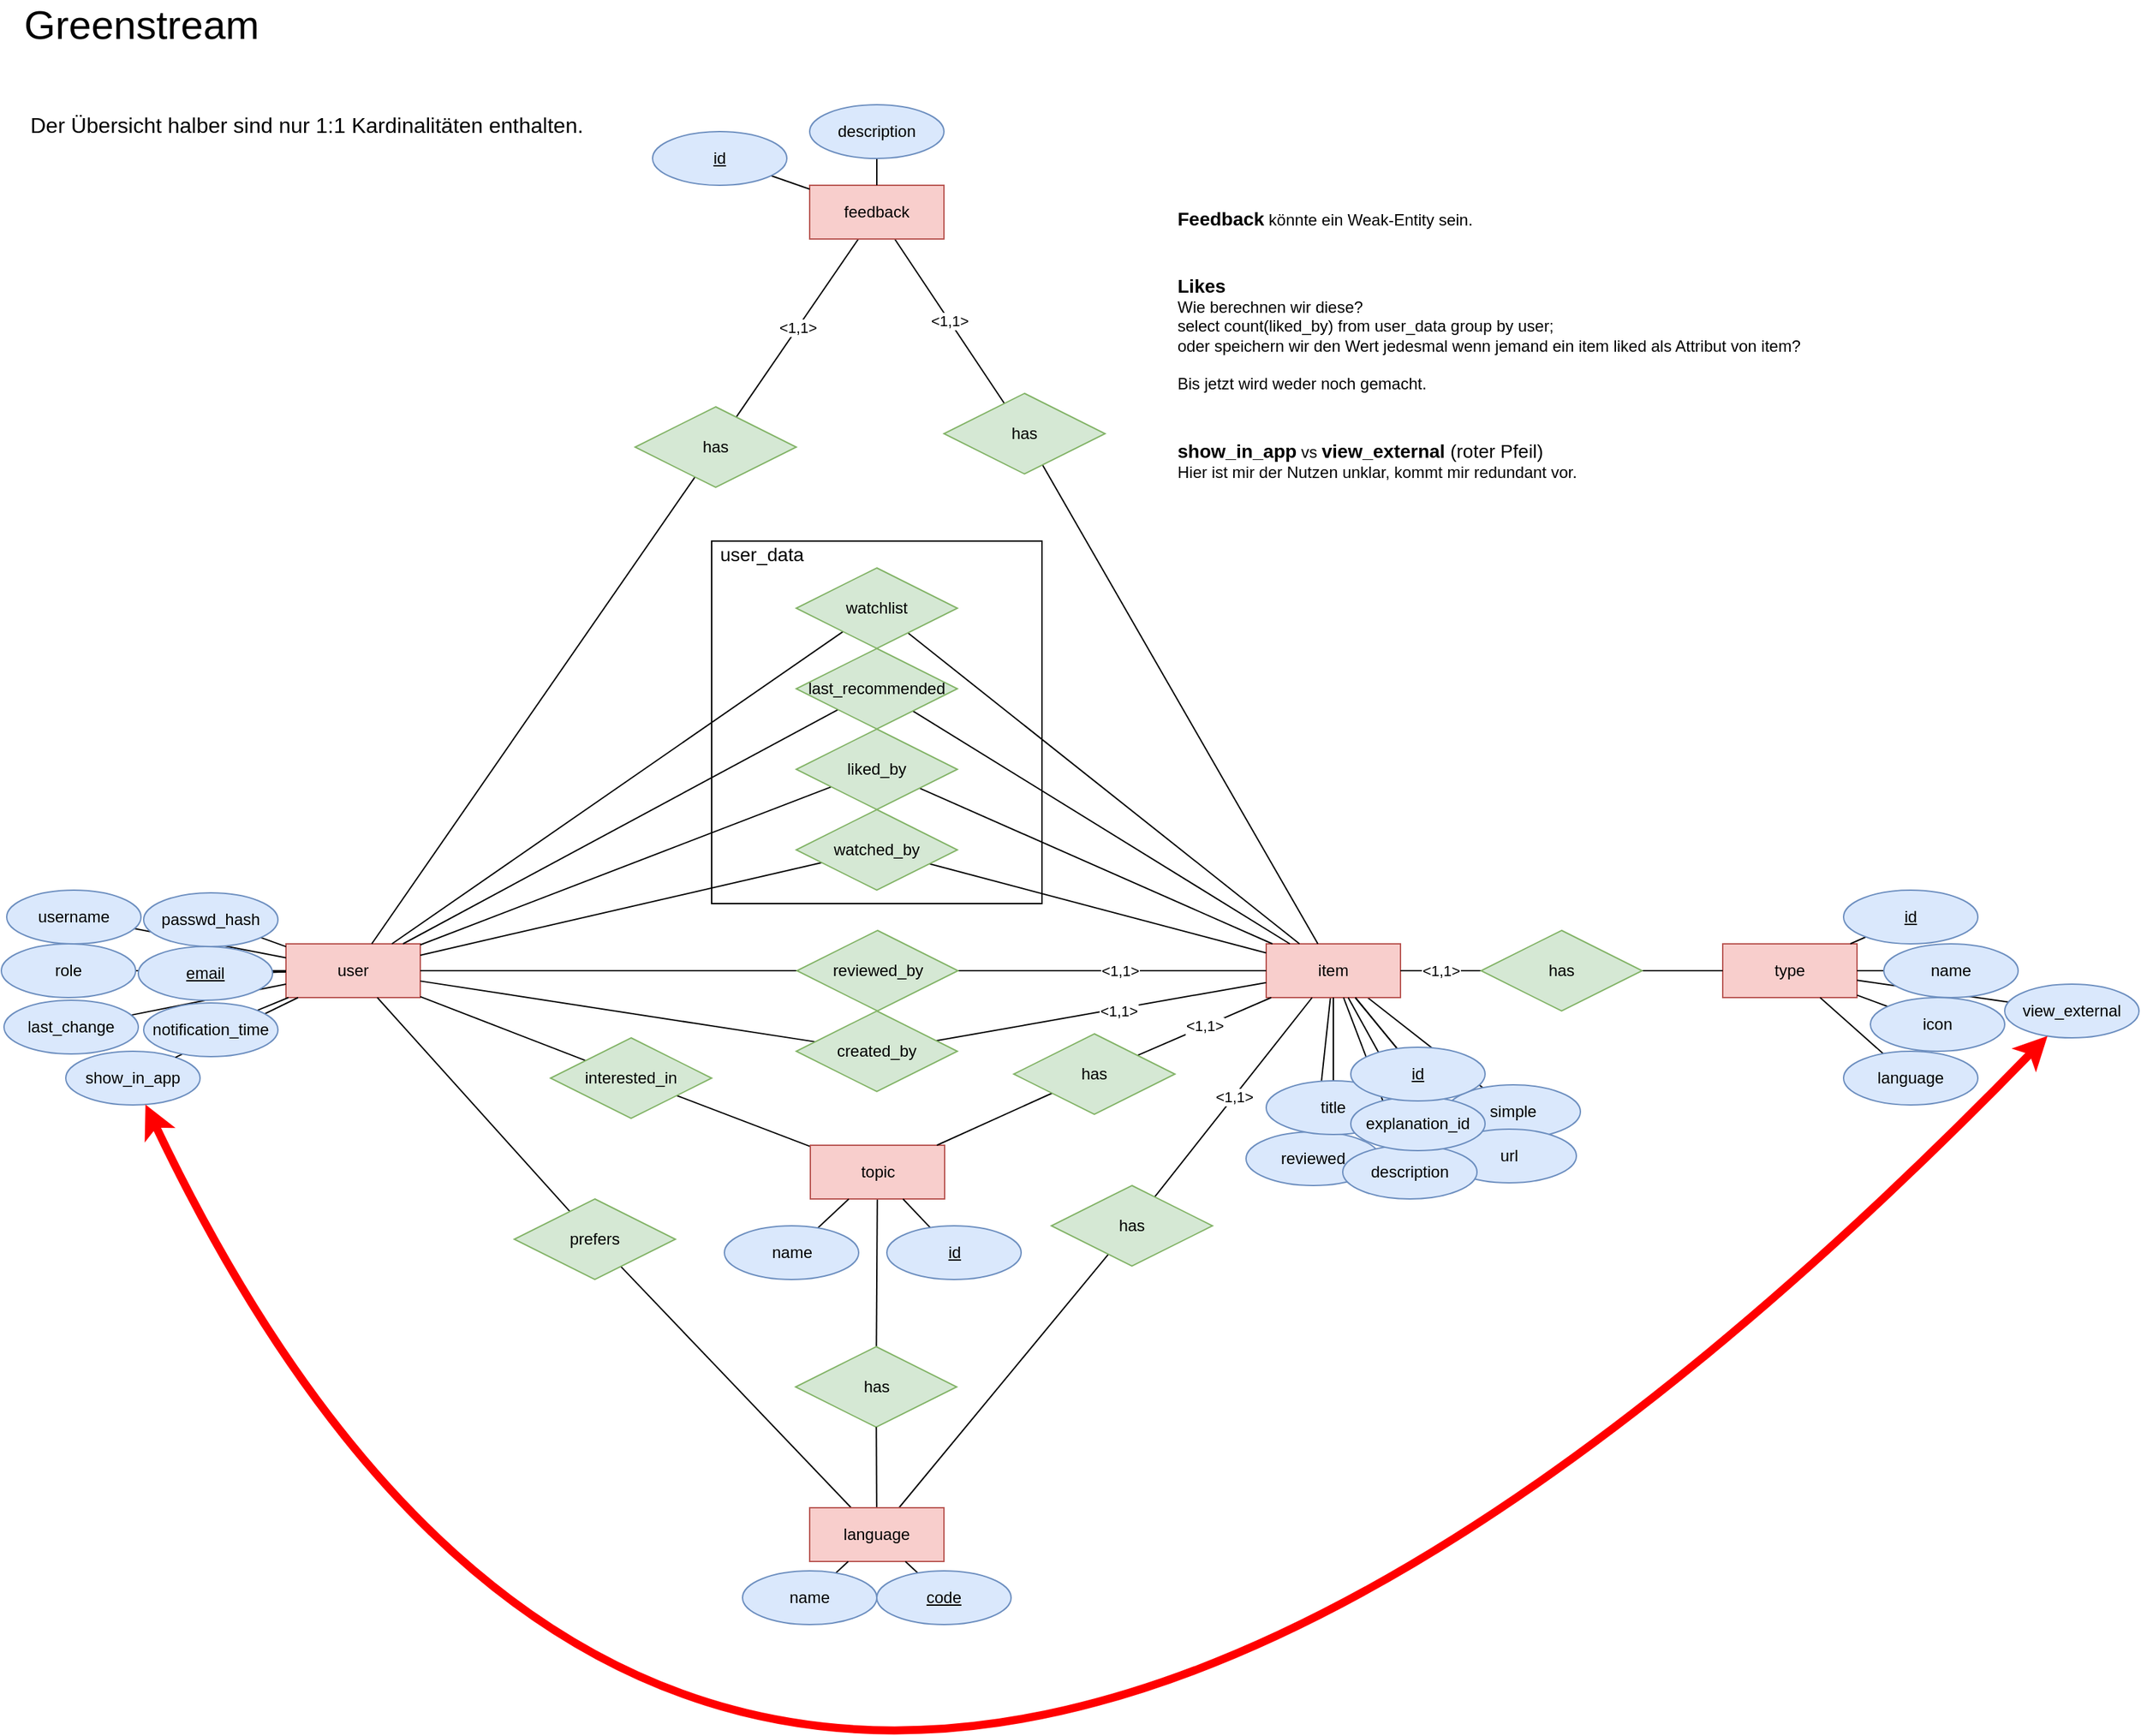 <mxfile version="14.4.8" type="github" pages="2"><diagram id="yYash_9FX-N8x_OdWU7n" name="Page-1"><mxGraphModel dx="1673" dy="2078" grid="0" gridSize="10" guides="1" tooltips="1" connect="1" arrows="1" fold="1" page="1" pageScale="1" pageWidth="827" pageHeight="1169" math="0" shadow="0"><root><mxCell id="0"/><mxCell id="1" parent="0"/><mxCell id="AYxX15isop8XZw2IDsf4-109" value="show_in_app" style="ellipse;whiteSpace=wrap;html=1;align=center;strokeColor=#6c8ebf;fillColor=#dae8fc;" vertex="1" parent="1"><mxGeometry x="223" y="192" width="100" height="40" as="geometry"/></mxCell><mxCell id="AYxX15isop8XZw2IDsf4-127" style="edgeStyle=none;rounded=0;orthogonalLoop=1;jettySize=auto;html=1;startArrow=none;startFill=0;startSize=6;endArrow=none;endFill=0;strokeColor=#000000;strokeWidth=1;" edge="1" parent="1" source="AYxX15isop8XZw2IDsf4-126" target="vbSCoahMgH9bi58tosfz-2"><mxGeometry relative="1" as="geometry"/></mxCell><mxCell id="AYxX15isop8XZw2IDsf4-126" value="reviewed" style="ellipse;whiteSpace=wrap;html=1;align=center;strokeColor=#6c8ebf;fillColor=#dae8fc;" vertex="1" parent="1"><mxGeometry x="1102" y="252" width="100" height="40" as="geometry"/></mxCell><mxCell id="AYxX15isop8XZw2IDsf4-125" style="edgeStyle=none;rounded=0;orthogonalLoop=1;jettySize=auto;html=1;startArrow=none;startFill=0;startSize=6;endArrow=none;endFill=0;strokeColor=#000000;strokeWidth=1;" edge="1" parent="1" source="AYxX15isop8XZw2IDsf4-124" target="vbSCoahMgH9bi58tosfz-2"><mxGeometry relative="1" as="geometry"/></mxCell><mxCell id="AYxX15isop8XZw2IDsf4-124" value="simple" style="ellipse;whiteSpace=wrap;html=1;align=center;strokeColor=#6c8ebf;fillColor=#dae8fc;" vertex="1" parent="1"><mxGeometry x="1251" y="217" width="100" height="40" as="geometry"/></mxCell><mxCell id="AYxX15isop8XZw2IDsf4-122" value="url" style="ellipse;whiteSpace=wrap;html=1;align=center;strokeColor=#6c8ebf;fillColor=#dae8fc;" vertex="1" parent="1"><mxGeometry x="1248" y="250" width="100" height="40" as="geometry"/></mxCell><mxCell id="AYxX15isop8XZw2IDsf4-24" value="" style="rounded=0;whiteSpace=wrap;html=1;" vertex="1" parent="1"><mxGeometry x="704" y="-188" width="246" height="270" as="geometry"/></mxCell><mxCell id="vbSCoahMgH9bi58tosfz-1" value="user" style="whiteSpace=wrap;html=1;align=center;rounded=0;strokeColor=#b85450;fillColor=#f8cecc;" parent="1" vertex="1"><mxGeometry x="387" y="112" width="100" height="40" as="geometry"/></mxCell><mxCell id="vbSCoahMgH9bi58tosfz-2" value="&lt;div&gt;item&lt;/div&gt;" style="whiteSpace=wrap;html=1;align=center;rounded=0;strokeColor=#b85450;fillColor=#f8cecc;" parent="1" vertex="1"><mxGeometry x="1117" y="112" width="100" height="40" as="geometry"/></mxCell><mxCell id="AYxX15isop8XZw2IDsf4-2" style="rounded=0;orthogonalLoop=1;jettySize=auto;html=1;endArrow=none;endFill=0;" edge="1" parent="1" source="AYxX15isop8XZw2IDsf4-1" target="vbSCoahMgH9bi58tosfz-1"><mxGeometry relative="1" as="geometry"/></mxCell><mxCell id="AYxX15isop8XZw2IDsf4-4" style="edgeStyle=none;rounded=0;orthogonalLoop=1;jettySize=auto;html=1;endArrow=none;endFill=0;" edge="1" parent="1" source="AYxX15isop8XZw2IDsf4-3" target="vbSCoahMgH9bi58tosfz-2"><mxGeometry relative="1" as="geometry"/></mxCell><mxCell id="AYxX15isop8XZw2IDsf4-16" value="&amp;lt;1,1&amp;gt;" style="edgeStyle=none;rounded=0;orthogonalLoop=1;jettySize=auto;html=1;endArrow=none;endFill=0;" edge="1" parent="1" source="AYxX15isop8XZw2IDsf4-12" target="vbSCoahMgH9bi58tosfz-2"><mxGeometry x="0.102" y="-2" relative="1" as="geometry"><mxPoint as="offset"/></mxGeometry></mxCell><mxCell id="AYxX15isop8XZw2IDsf4-23" style="edgeStyle=none;rounded=0;orthogonalLoop=1;jettySize=auto;html=1;endArrow=none;endFill=0;" edge="1" parent="1" source="AYxX15isop8XZw2IDsf4-12" target="vbSCoahMgH9bi58tosfz-1"><mxGeometry relative="1" as="geometry"/></mxCell><mxCell id="AYxX15isop8XZw2IDsf4-12" value="created_by" style="shape=rhombus;perimeter=rhombusPerimeter;whiteSpace=wrap;html=1;align=center;rounded=0;strokeColor=#82b366;fillColor=#d5e8d4;" vertex="1" parent="1"><mxGeometry x="767" y="162" width="120" height="60" as="geometry"/></mxCell><mxCell id="AYxX15isop8XZw2IDsf4-17" style="edgeStyle=none;rounded=0;orthogonalLoop=1;jettySize=auto;html=1;endArrow=none;endFill=0;" edge="1" parent="1" source="AYxX15isop8XZw2IDsf4-13" target="vbSCoahMgH9bi58tosfz-2"><mxGeometry relative="1" as="geometry"/></mxCell><mxCell id="AYxX15isop8XZw2IDsf4-22" style="edgeStyle=none;rounded=0;orthogonalLoop=1;jettySize=auto;html=1;endArrow=none;endFill=0;" edge="1" parent="1" source="AYxX15isop8XZw2IDsf4-13" target="vbSCoahMgH9bi58tosfz-1"><mxGeometry relative="1" as="geometry"/></mxCell><mxCell id="AYxX15isop8XZw2IDsf4-13" value="liked_by" style="shape=rhombus;perimeter=rhombusPerimeter;whiteSpace=wrap;html=1;align=center;rounded=0;strokeColor=#82b366;fillColor=#d5e8d4;" vertex="1" parent="1"><mxGeometry x="767" y="-48" width="120" height="60" as="geometry"/></mxCell><mxCell id="AYxX15isop8XZw2IDsf4-18" style="edgeStyle=none;rounded=0;orthogonalLoop=1;jettySize=auto;html=1;endArrow=none;endFill=0;" edge="1" parent="1" source="AYxX15isop8XZw2IDsf4-14" target="vbSCoahMgH9bi58tosfz-2"><mxGeometry relative="1" as="geometry"/></mxCell><mxCell id="AYxX15isop8XZw2IDsf4-21" style="edgeStyle=none;rounded=0;orthogonalLoop=1;jettySize=auto;html=1;endArrow=none;endFill=0;" edge="1" parent="1" source="AYxX15isop8XZw2IDsf4-14" target="vbSCoahMgH9bi58tosfz-1"><mxGeometry relative="1" as="geometry"/></mxCell><mxCell id="AYxX15isop8XZw2IDsf4-14" value="watched_by" style="shape=rhombus;perimeter=rhombusPerimeter;whiteSpace=wrap;html=1;align=center;rounded=0;strokeColor=#82b366;fillColor=#d5e8d4;" vertex="1" parent="1"><mxGeometry x="767" y="12" width="120" height="60" as="geometry"/></mxCell><mxCell id="AYxX15isop8XZw2IDsf4-19" value="&amp;lt;1,1&amp;gt;" style="edgeStyle=none;rounded=0;orthogonalLoop=1;jettySize=auto;html=1;endArrow=none;endFill=0;" edge="1" parent="1" source="AYxX15isop8XZw2IDsf4-15" target="vbSCoahMgH9bi58tosfz-2"><mxGeometry x="0.05" relative="1" as="geometry"><mxPoint as="offset"/></mxGeometry></mxCell><mxCell id="AYxX15isop8XZw2IDsf4-20" style="edgeStyle=none;rounded=0;orthogonalLoop=1;jettySize=auto;html=1;endArrow=none;endFill=0;" edge="1" parent="1" source="AYxX15isop8XZw2IDsf4-15" target="vbSCoahMgH9bi58tosfz-1"><mxGeometry relative="1" as="geometry"/></mxCell><mxCell id="AYxX15isop8XZw2IDsf4-15" value="reviewed_by" style="shape=rhombus;perimeter=rhombusPerimeter;whiteSpace=wrap;html=1;align=center;rounded=0;strokeColor=#82b366;fillColor=#d5e8d4;" vertex="1" parent="1"><mxGeometry x="767.5" y="102" width="120" height="60" as="geometry"/></mxCell><mxCell id="AYxX15isop8XZw2IDsf4-25" value="&lt;font style=&quot;font-size: 14px&quot;&gt;user_data&lt;/font&gt;" style="text;html=1;align=center;verticalAlign=middle;resizable=0;points=[];autosize=1;" vertex="1" parent="1"><mxGeometry x="700.5" y="-188" width="80" height="20" as="geometry"/></mxCell><mxCell id="AYxX15isop8XZw2IDsf4-31" style="edgeStyle=none;rounded=0;orthogonalLoop=1;jettySize=auto;html=1;endArrow=none;endFill=0;" edge="1" parent="1" source="AYxX15isop8XZw2IDsf4-30" target="vbSCoahMgH9bi58tosfz-2"><mxGeometry relative="1" as="geometry"/></mxCell><mxCell id="AYxX15isop8XZw2IDsf4-32" style="edgeStyle=none;rounded=0;orthogonalLoop=1;jettySize=auto;html=1;endArrow=none;endFill=0;" edge="1" parent="1" source="AYxX15isop8XZw2IDsf4-30" target="vbSCoahMgH9bi58tosfz-1"><mxGeometry relative="1" as="geometry"/></mxCell><mxCell id="AYxX15isop8XZw2IDsf4-30" value="last_recommended" style="shape=rhombus;perimeter=rhombusPerimeter;whiteSpace=wrap;html=1;align=center;rounded=0;strokeColor=#82b366;fillColor=#d5e8d4;" vertex="1" parent="1"><mxGeometry x="767" y="-108" width="120" height="60" as="geometry"/></mxCell><mxCell id="AYxX15isop8XZw2IDsf4-35" style="edgeStyle=none;rounded=0;orthogonalLoop=1;jettySize=auto;html=1;endArrow=none;endFill=0;" edge="1" parent="1" source="AYxX15isop8XZw2IDsf4-34" target="vbSCoahMgH9bi58tosfz-1"><mxGeometry relative="1" as="geometry"/></mxCell><mxCell id="AYxX15isop8XZw2IDsf4-36" style="edgeStyle=none;rounded=0;orthogonalLoop=1;jettySize=auto;html=1;endArrow=none;endFill=0;" edge="1" parent="1" source="AYxX15isop8XZw2IDsf4-34" target="AYxX15isop8XZw2IDsf4-33"><mxGeometry relative="1" as="geometry"/></mxCell><mxCell id="AYxX15isop8XZw2IDsf4-34" value="interested_in" style="shape=rhombus;perimeter=rhombusPerimeter;whiteSpace=wrap;html=1;align=center;rounded=0;strokeColor=#82b366;fillColor=#d5e8d4;" vertex="1" parent="1"><mxGeometry x="584" y="182" width="120" height="60" as="geometry"/></mxCell><mxCell id="AYxX15isop8XZw2IDsf4-42" style="edgeStyle=none;rounded=0;orthogonalLoop=1;jettySize=auto;html=1;endArrow=none;endFill=0;" edge="1" parent="1" source="AYxX15isop8XZw2IDsf4-41" target="AYxX15isop8XZw2IDsf4-33"><mxGeometry relative="1" as="geometry"/></mxCell><mxCell id="AYxX15isop8XZw2IDsf4-41" value="has" style="shape=rhombus;perimeter=rhombusPerimeter;whiteSpace=wrap;html=1;align=center;rounded=0;strokeColor=#82b366;fillColor=#d5e8d4;" vertex="1" parent="1"><mxGeometry x="766.5" y="412" width="120" height="60" as="geometry"/></mxCell><mxCell id="AYxX15isop8XZw2IDsf4-44" style="edgeStyle=none;rounded=0;orthogonalLoop=1;jettySize=auto;html=1;endArrow=none;endFill=0;" edge="1" parent="1" source="AYxX15isop8XZw2IDsf4-43" target="AYxX15isop8XZw2IDsf4-41"><mxGeometry relative="1" as="geometry"/></mxCell><mxCell id="AYxX15isop8XZw2IDsf4-54" style="edgeStyle=none;rounded=0;orthogonalLoop=1;jettySize=auto;html=1;endArrow=none;endFill=0;" edge="1" parent="1" source="AYxX15isop8XZw2IDsf4-43" target="AYxX15isop8XZw2IDsf4-52"><mxGeometry relative="1" as="geometry"/></mxCell><mxCell id="AYxX15isop8XZw2IDsf4-53" value="&amp;lt;1,1&amp;gt;" style="edgeStyle=none;rounded=0;orthogonalLoop=1;jettySize=auto;html=1;endArrow=none;endFill=0;" edge="1" parent="1" source="AYxX15isop8XZw2IDsf4-52" target="vbSCoahMgH9bi58tosfz-2"><mxGeometry relative="1" as="geometry"/></mxCell><mxCell id="AYxX15isop8XZw2IDsf4-52" value="has" style="shape=rhombus;perimeter=rhombusPerimeter;whiteSpace=wrap;html=1;align=center;rounded=0;strokeColor=#82b366;fillColor=#d5e8d4;" vertex="1" parent="1"><mxGeometry x="957" y="292" width="120" height="60" as="geometry"/></mxCell><mxCell id="AYxX15isop8XZw2IDsf4-58" style="edgeStyle=none;rounded=0;orthogonalLoop=1;jettySize=auto;html=1;endArrow=none;endFill=0;" edge="1" parent="1" source="AYxX15isop8XZw2IDsf4-57" target="AYxX15isop8XZw2IDsf4-43"><mxGeometry relative="1" as="geometry"/></mxCell><mxCell id="AYxX15isop8XZw2IDsf4-59" style="edgeStyle=none;rounded=0;orthogonalLoop=1;jettySize=auto;html=1;endArrow=none;endFill=0;" edge="1" parent="1" source="AYxX15isop8XZw2IDsf4-57" target="vbSCoahMgH9bi58tosfz-1"><mxGeometry relative="1" as="geometry"/></mxCell><mxCell id="AYxX15isop8XZw2IDsf4-57" value="prefers" style="shape=rhombus;perimeter=rhombusPerimeter;whiteSpace=wrap;html=1;align=center;rounded=0;strokeColor=#82b366;fillColor=#d5e8d4;" vertex="1" parent="1"><mxGeometry x="557" y="302" width="120" height="60" as="geometry"/></mxCell><mxCell id="AYxX15isop8XZw2IDsf4-33" value="&lt;div&gt;topic&lt;/div&gt;" style="whiteSpace=wrap;html=1;align=center;rounded=0;strokeColor=#b85450;fillColor=#f8cecc;" vertex="1" parent="1"><mxGeometry x="777.5" y="262" width="100" height="40" as="geometry"/></mxCell><mxCell id="AYxX15isop8XZw2IDsf4-38" style="edgeStyle=none;rounded=0;orthogonalLoop=1;jettySize=auto;html=1;endArrow=none;endFill=0;" edge="1" parent="1" source="AYxX15isop8XZw2IDsf4-37" target="AYxX15isop8XZw2IDsf4-33"><mxGeometry relative="1" as="geometry"/></mxCell><mxCell id="AYxX15isop8XZw2IDsf4-37" value="name" style="ellipse;whiteSpace=wrap;html=1;align=center;strokeColor=#6c8ebf;fillColor=#dae8fc;" vertex="1" parent="1"><mxGeometry x="713.5" y="322" width="100" height="40" as="geometry"/></mxCell><mxCell id="AYxX15isop8XZw2IDsf4-40" style="edgeStyle=none;rounded=0;orthogonalLoop=1;jettySize=auto;html=1;endArrow=none;endFill=0;" edge="1" parent="1" source="AYxX15isop8XZw2IDsf4-39" target="AYxX15isop8XZw2IDsf4-33"><mxGeometry relative="1" as="geometry"/></mxCell><mxCell id="AYxX15isop8XZw2IDsf4-39" value="id" style="ellipse;whiteSpace=wrap;html=1;align=center;fontStyle=4;fillColor=#dae8fc;strokeColor=#6c8ebf;" vertex="1" parent="1"><mxGeometry x="834.5" y="322" width="100" height="40" as="geometry"/></mxCell><mxCell id="AYxX15isop8XZw2IDsf4-63" value="type" style="whiteSpace=wrap;html=1;align=center;rounded=0;strokeColor=#b85450;fillColor=#f8cecc;" vertex="1" parent="1"><mxGeometry x="1457" y="112" width="100" height="40" as="geometry"/></mxCell><mxCell id="AYxX15isop8XZw2IDsf4-65" style="edgeStyle=none;rounded=0;orthogonalLoop=1;jettySize=auto;html=1;endArrow=none;endFill=0;" edge="1" parent="1" source="AYxX15isop8XZw2IDsf4-64" target="AYxX15isop8XZw2IDsf4-63"><mxGeometry relative="1" as="geometry"/></mxCell><mxCell id="AYxX15isop8XZw2IDsf4-64" value="id" style="ellipse;whiteSpace=wrap;html=1;align=center;fontStyle=4;fillColor=#dae8fc;strokeColor=#6c8ebf;" vertex="1" parent="1"><mxGeometry x="1547" y="72" width="100" height="40" as="geometry"/></mxCell><mxCell id="AYxX15isop8XZw2IDsf4-68" style="edgeStyle=none;rounded=0;orthogonalLoop=1;jettySize=auto;html=1;endArrow=none;endFill=0;" edge="1" parent="1" source="AYxX15isop8XZw2IDsf4-66" target="AYxX15isop8XZw2IDsf4-63"><mxGeometry relative="1" as="geometry"/></mxCell><mxCell id="AYxX15isop8XZw2IDsf4-70" style="edgeStyle=none;rounded=0;orthogonalLoop=1;jettySize=auto;html=1;endArrow=none;endFill=0;" edge="1" parent="1" source="AYxX15isop8XZw2IDsf4-69" target="AYxX15isop8XZw2IDsf4-63"><mxGeometry relative="1" as="geometry"/></mxCell><mxCell id="AYxX15isop8XZw2IDsf4-69" value="icon" style="ellipse;whiteSpace=wrap;html=1;align=center;strokeColor=#6c8ebf;fillColor=#dae8fc;" vertex="1" parent="1"><mxGeometry x="1567" y="152" width="100" height="40" as="geometry"/></mxCell><mxCell id="AYxX15isop8XZw2IDsf4-73" style="edgeStyle=none;rounded=0;orthogonalLoop=1;jettySize=auto;html=1;endArrow=none;endFill=0;" edge="1" parent="1" source="AYxX15isop8XZw2IDsf4-71" target="AYxX15isop8XZw2IDsf4-63"><mxGeometry relative="1" as="geometry"/></mxCell><mxCell id="AYxX15isop8XZw2IDsf4-71" value="language" style="ellipse;whiteSpace=wrap;html=1;align=center;strokeColor=#6c8ebf;fillColor=#dae8fc;" vertex="1" parent="1"><mxGeometry x="1547" y="192" width="100" height="40" as="geometry"/></mxCell><mxCell id="AYxX15isop8XZw2IDsf4-76" style="edgeStyle=none;rounded=0;orthogonalLoop=1;jettySize=auto;html=1;endArrow=none;endFill=0;" edge="1" parent="1" source="AYxX15isop8XZw2IDsf4-74" target="AYxX15isop8XZw2IDsf4-63"><mxGeometry relative="1" as="geometry"/></mxCell><mxCell id="AYxX15isop8XZw2IDsf4-74" value="view_external" style="ellipse;whiteSpace=wrap;html=1;align=center;strokeColor=#6c8ebf;fillColor=#dae8fc;" vertex="1" parent="1"><mxGeometry x="1667" y="142" width="100" height="40" as="geometry"/></mxCell><mxCell id="AYxX15isop8XZw2IDsf4-78" value="" style="edgeStyle=none;rounded=0;orthogonalLoop=1;jettySize=auto;html=1;endArrow=none;endFill=0;" edge="1" parent="1" source="AYxX15isop8XZw2IDsf4-77" target="AYxX15isop8XZw2IDsf4-63"><mxGeometry relative="1" as="geometry"/></mxCell><mxCell id="AYxX15isop8XZw2IDsf4-79" value="&amp;lt;1,1&amp;gt;" style="edgeStyle=none;rounded=0;orthogonalLoop=1;jettySize=auto;html=1;endArrow=none;endFill=0;" edge="1" parent="1" source="AYxX15isop8XZw2IDsf4-77" target="vbSCoahMgH9bi58tosfz-2"><mxGeometry relative="1" as="geometry"/></mxCell><mxCell id="AYxX15isop8XZw2IDsf4-77" value="has" style="shape=rhombus;perimeter=rhombusPerimeter;whiteSpace=wrap;html=1;align=center;rounded=0;strokeColor=#82b366;fillColor=#d5e8d4;" vertex="1" parent="1"><mxGeometry x="1277" y="102" width="120" height="60" as="geometry"/></mxCell><mxCell id="AYxX15isop8XZw2IDsf4-89" value="&amp;lt;1,1&amp;gt;" style="edgeStyle=none;rounded=0;orthogonalLoop=1;jettySize=auto;html=1;endArrow=none;endFill=0;" edge="1" parent="1" source="AYxX15isop8XZw2IDsf4-88" target="AYxX15isop8XZw2IDsf4-80"><mxGeometry relative="1" as="geometry"/></mxCell><mxCell id="AYxX15isop8XZw2IDsf4-90" style="edgeStyle=none;rounded=0;orthogonalLoop=1;jettySize=auto;html=1;endArrow=none;endFill=0;" edge="1" parent="1" source="AYxX15isop8XZw2IDsf4-88" target="vbSCoahMgH9bi58tosfz-2"><mxGeometry relative="1" as="geometry"/></mxCell><mxCell id="AYxX15isop8XZw2IDsf4-88" value="has" style="shape=rhombus;perimeter=rhombusPerimeter;whiteSpace=wrap;html=1;align=center;rounded=0;strokeColor=#82b366;fillColor=#d5e8d4;" vertex="1" parent="1"><mxGeometry x="877" y="-298" width="120" height="60" as="geometry"/></mxCell><mxCell id="AYxX15isop8XZw2IDsf4-92" value="&amp;lt;1,1&amp;gt;" style="edgeStyle=none;rounded=0;orthogonalLoop=1;jettySize=auto;html=1;endArrow=none;endFill=0;" edge="1" parent="1" source="AYxX15isop8XZw2IDsf4-91" target="AYxX15isop8XZw2IDsf4-80"><mxGeometry relative="1" as="geometry"/></mxCell><mxCell id="AYxX15isop8XZw2IDsf4-93" style="edgeStyle=none;rounded=0;orthogonalLoop=1;jettySize=auto;html=1;endArrow=none;endFill=0;" edge="1" parent="1" source="AYxX15isop8XZw2IDsf4-91" target="vbSCoahMgH9bi58tosfz-1"><mxGeometry relative="1" as="geometry"/></mxCell><mxCell id="AYxX15isop8XZw2IDsf4-91" value="has" style="shape=rhombus;perimeter=rhombusPerimeter;whiteSpace=wrap;html=1;align=center;rounded=0;strokeColor=#82b366;fillColor=#d5e8d4;" vertex="1" parent="1"><mxGeometry x="647" y="-288" width="120" height="60" as="geometry"/></mxCell><mxCell id="AYxX15isop8XZw2IDsf4-94" value="" style="group" vertex="1" connectable="0" parent="1"><mxGeometry x="660" y="-513" width="217" height="100" as="geometry"/></mxCell><mxCell id="AYxX15isop8XZw2IDsf4-80" value="feedback" style="whiteSpace=wrap;html=1;align=center;rounded=0;strokeColor=#b85450;fillColor=#f8cecc;" vertex="1" parent="AYxX15isop8XZw2IDsf4-94"><mxGeometry x="117" y="60" width="100" height="40" as="geometry"/></mxCell><mxCell id="AYxX15isop8XZw2IDsf4-87" style="edgeStyle=none;rounded=0;orthogonalLoop=1;jettySize=auto;html=1;endArrow=none;endFill=0;" edge="1" parent="AYxX15isop8XZw2IDsf4-94" source="AYxX15isop8XZw2IDsf4-83" target="AYxX15isop8XZw2IDsf4-80"><mxGeometry relative="1" as="geometry"/></mxCell><mxCell id="AYxX15isop8XZw2IDsf4-83" value="description" style="ellipse;whiteSpace=wrap;html=1;align=center;strokeColor=#6c8ebf;fillColor=#dae8fc;" vertex="1" parent="AYxX15isop8XZw2IDsf4-94"><mxGeometry x="117" width="100" height="40" as="geometry"/></mxCell><mxCell id="AYxX15isop8XZw2IDsf4-86" style="edgeStyle=none;rounded=0;orthogonalLoop=1;jettySize=auto;html=1;endArrow=none;endFill=0;" edge="1" parent="AYxX15isop8XZw2IDsf4-94" source="AYxX15isop8XZw2IDsf4-85" target="AYxX15isop8XZw2IDsf4-80"><mxGeometry relative="1" as="geometry"/></mxCell><mxCell id="AYxX15isop8XZw2IDsf4-85" value="id" style="ellipse;whiteSpace=wrap;html=1;align=center;fontStyle=4;fillColor=#dae8fc;strokeColor=#6c8ebf;" vertex="1" parent="AYxX15isop8XZw2IDsf4-94"><mxGeometry y="20" width="100" height="40" as="geometry"/></mxCell><mxCell id="AYxX15isop8XZw2IDsf4-96" style="edgeStyle=none;rounded=0;orthogonalLoop=1;jettySize=auto;html=1;endArrow=none;endFill=0;" edge="1" parent="1" source="AYxX15isop8XZw2IDsf4-95" target="vbSCoahMgH9bi58tosfz-2"><mxGeometry relative="1" as="geometry"/></mxCell><mxCell id="AYxX15isop8XZw2IDsf4-97" style="edgeStyle=none;rounded=0;orthogonalLoop=1;jettySize=auto;html=1;endArrow=none;endFill=0;" edge="1" parent="1" source="AYxX15isop8XZw2IDsf4-95" target="vbSCoahMgH9bi58tosfz-1"><mxGeometry relative="1" as="geometry"/></mxCell><mxCell id="AYxX15isop8XZw2IDsf4-95" value="watchlist" style="shape=rhombus;perimeter=rhombusPerimeter;whiteSpace=wrap;html=1;align=center;rounded=0;strokeColor=#82b366;fillColor=#d5e8d4;" vertex="1" parent="1"><mxGeometry x="767" y="-168" width="120" height="60" as="geometry"/></mxCell><mxCell id="AYxX15isop8XZw2IDsf4-98" value="&lt;font style=&quot;font-size: 16px&quot;&gt;Der Übersicht halber sind nur 1:1 Kardinalitäten enthalten.&lt;/font&gt;" style="text;html=1;align=center;verticalAlign=middle;resizable=0;points=[];autosize=1;" vertex="1" parent="1"><mxGeometry x="187" y="-508" width="430" height="20" as="geometry"/></mxCell><mxCell id="AYxX15isop8XZw2IDsf4-100" style="edgeStyle=none;rounded=0;orthogonalLoop=1;jettySize=auto;html=1;endArrow=none;endFill=0;" edge="1" parent="1" source="AYxX15isop8XZw2IDsf4-99" target="vbSCoahMgH9bi58tosfz-1"><mxGeometry relative="1" as="geometry"/></mxCell><mxCell id="AYxX15isop8XZw2IDsf4-102" style="edgeStyle=none;rounded=0;orthogonalLoop=1;jettySize=auto;html=1;endArrow=none;endFill=0;" edge="1" parent="1" source="AYxX15isop8XZw2IDsf4-101" target="vbSCoahMgH9bi58tosfz-1"><mxGeometry relative="1" as="geometry"/></mxCell><mxCell id="AYxX15isop8XZw2IDsf4-104" style="edgeStyle=none;rounded=0;orthogonalLoop=1;jettySize=auto;html=1;endArrow=none;endFill=0;" edge="1" parent="1" source="AYxX15isop8XZw2IDsf4-1" target="vbSCoahMgH9bi58tosfz-1"><mxGeometry relative="1" as="geometry"/></mxCell><mxCell id="AYxX15isop8XZw2IDsf4-141" style="edgeStyle=none;rounded=0;orthogonalLoop=1;jettySize=auto;html=1;startArrow=none;startFill=0;startSize=6;endArrow=none;endFill=0;strokeColor=#000000;strokeWidth=1;" edge="1" parent="1" source="AYxX15isop8XZw2IDsf4-103" target="vbSCoahMgH9bi58tosfz-1"><mxGeometry relative="1" as="geometry"/></mxCell><mxCell id="AYxX15isop8XZw2IDsf4-103" value="role" style="ellipse;whiteSpace=wrap;html=1;align=center;strokeColor=#6c8ebf;fillColor=#dae8fc;" vertex="1" parent="1"><mxGeometry x="175" y="112" width="100" height="40" as="geometry"/></mxCell><mxCell id="AYxX15isop8XZw2IDsf4-106" style="edgeStyle=none;rounded=0;orthogonalLoop=1;jettySize=auto;html=1;endArrow=none;endFill=0;" edge="1" parent="1" source="AYxX15isop8XZw2IDsf4-105" target="vbSCoahMgH9bi58tosfz-1"><mxGeometry relative="1" as="geometry"/></mxCell><mxCell id="AYxX15isop8XZw2IDsf4-105" value="last_change" style="ellipse;whiteSpace=wrap;html=1;align=center;strokeColor=#6c8ebf;fillColor=#dae8fc;" vertex="1" parent="1"><mxGeometry x="177" y="154" width="100" height="40" as="geometry"/></mxCell><mxCell id="AYxX15isop8XZw2IDsf4-108" style="edgeStyle=none;rounded=0;orthogonalLoop=1;jettySize=auto;html=1;endArrow=none;endFill=0;" edge="1" parent="1" source="AYxX15isop8XZw2IDsf4-107" target="vbSCoahMgH9bi58tosfz-1"><mxGeometry relative="1" as="geometry"/></mxCell><mxCell id="AYxX15isop8XZw2IDsf4-110" style="edgeStyle=none;rounded=0;orthogonalLoop=1;jettySize=auto;html=1;endArrow=none;endFill=0;" edge="1" parent="1" source="AYxX15isop8XZw2IDsf4-109" target="vbSCoahMgH9bi58tosfz-1"><mxGeometry relative="1" as="geometry"/></mxCell><mxCell id="AYxX15isop8XZw2IDsf4-111" value="" style="curved=1;endArrow=classic;html=1;startSize=6;strokeWidth=6;strokeColor=#FF0000;endFill=1;startArrow=classic;startFill=1;" edge="1" parent="1" source="AYxX15isop8XZw2IDsf4-109" target="AYxX15isop8XZw2IDsf4-74"><mxGeometry width="50" height="50" relative="1" as="geometry"><mxPoint x="215" y="241" as="sourcePoint"/><mxPoint x="1018" y="2" as="targetPoint"/><Array as="points"><mxPoint x="731" y="1176"/></Array></mxGeometry></mxCell><mxCell id="AYxX15isop8XZw2IDsf4-115" style="edgeStyle=none;rounded=0;orthogonalLoop=1;jettySize=auto;html=1;startArrow=none;startFill=0;startSize=6;endArrow=none;endFill=0;strokeWidth=1;" edge="1" parent="1" source="AYxX15isop8XZw2IDsf4-113" target="vbSCoahMgH9bi58tosfz-2"><mxGeometry relative="1" as="geometry"/></mxCell><mxCell id="AYxX15isop8XZw2IDsf4-113" value="title" style="ellipse;whiteSpace=wrap;html=1;align=center;strokeColor=#6c8ebf;fillColor=#dae8fc;" vertex="1" parent="1"><mxGeometry x="1117" y="214" width="100" height="40" as="geometry"/></mxCell><mxCell id="AYxX15isop8XZw2IDsf4-118" style="edgeStyle=none;rounded=0;orthogonalLoop=1;jettySize=auto;html=1;startArrow=none;startFill=0;startSize=6;endArrow=none;endFill=0;strokeColor=#000000;strokeWidth=1;" edge="1" parent="1" source="AYxX15isop8XZw2IDsf4-117" target="vbSCoahMgH9bi58tosfz-2"><mxGeometry relative="1" as="geometry"/></mxCell><mxCell id="AYxX15isop8XZw2IDsf4-117" value="description" style="ellipse;whiteSpace=wrap;html=1;align=center;strokeColor=#6c8ebf;fillColor=#dae8fc;" vertex="1" parent="1"><mxGeometry x="1174" y="262" width="100" height="40" as="geometry"/></mxCell><mxCell id="AYxX15isop8XZw2IDsf4-120" style="edgeStyle=none;rounded=0;orthogonalLoop=1;jettySize=auto;html=1;startArrow=none;startFill=0;startSize=6;endArrow=none;endFill=0;strokeColor=#000000;strokeWidth=1;" edge="1" parent="1" source="AYxX15isop8XZw2IDsf4-119" target="vbSCoahMgH9bi58tosfz-2"><mxGeometry relative="1" as="geometry"/></mxCell><mxCell id="AYxX15isop8XZw2IDsf4-123" style="edgeStyle=none;rounded=0;orthogonalLoop=1;jettySize=auto;html=1;startArrow=none;startFill=0;startSize=6;endArrow=none;endFill=0;strokeColor=#000000;strokeWidth=1;" edge="1" parent="1" source="AYxX15isop8XZw2IDsf4-3" target="vbSCoahMgH9bi58tosfz-2"><mxGeometry relative="1" as="geometry"/></mxCell><mxCell id="AYxX15isop8XZw2IDsf4-128" style="edgeStyle=none;rounded=0;orthogonalLoop=1;jettySize=auto;html=1;exitX=0.5;exitY=1;exitDx=0;exitDy=0;startArrow=none;startFill=0;startSize=6;endArrow=none;endFill=0;strokeColor=#000000;strokeWidth=1;" edge="1" parent="1" source="AYxX15isop8XZw2IDsf4-126" target="AYxX15isop8XZw2IDsf4-126"><mxGeometry relative="1" as="geometry"/></mxCell><mxCell id="AYxX15isop8XZw2IDsf4-130" value="&lt;div align=&quot;left&quot;&gt;&lt;font size=&quot;1&quot;&gt;&lt;b style=&quot;font-size: 14px&quot;&gt;Likes&lt;/b&gt;&lt;/font&gt;&lt;/div&gt;&lt;div align=&quot;left&quot;&gt;Wie berechnen wir diese?&lt;/div&gt;&lt;div align=&quot;left&quot;&gt;select count(liked_by) from user_data group by user;&lt;/div&gt;&lt;div align=&quot;left&quot;&gt;oder speichern wir den Wert jedesmal wenn jemand ein item liked als Attribut von item?&lt;br&gt;&lt;/div&gt;&lt;div align=&quot;left&quot;&gt;&lt;br&gt;&lt;/div&gt;&lt;div align=&quot;left&quot;&gt;Bis jetzt wird weder noch gemacht.&lt;br&gt;&lt;/div&gt;" style="text;html=1;align=left;verticalAlign=middle;resizable=0;points=[];autosize=1;" vertex="1" parent="1"><mxGeometry x="1049" y="-387" width="474" height="89" as="geometry"/></mxCell><mxCell id="AYxX15isop8XZw2IDsf4-131" value="&lt;font style=&quot;font-size: 30px&quot;&gt;Greenstream&lt;/font&gt;" style="text;html=1;align=center;verticalAlign=middle;resizable=0;points=[];autosize=1;" vertex="1" parent="1"><mxGeometry x="187" y="-584" width="184" height="22" as="geometry"/></mxCell><mxCell id="AYxX15isop8XZw2IDsf4-133" style="edgeStyle=none;rounded=0;orthogonalLoop=1;jettySize=auto;html=1;startArrow=none;startFill=0;startSize=6;endArrow=none;endFill=0;strokeColor=#000000;strokeWidth=1;" edge="1" parent="1" source="AYxX15isop8XZw2IDsf4-132" target="AYxX15isop8XZw2IDsf4-33"><mxGeometry relative="1" as="geometry"/></mxCell><mxCell id="AYxX15isop8XZw2IDsf4-134" value="&amp;lt;1,1&amp;gt;" style="edgeStyle=none;rounded=0;orthogonalLoop=1;jettySize=auto;html=1;startArrow=none;startFill=0;startSize=6;endArrow=none;endFill=0;strokeColor=#000000;strokeWidth=1;" edge="1" parent="1" source="AYxX15isop8XZw2IDsf4-132" target="vbSCoahMgH9bi58tosfz-2"><mxGeometry relative="1" as="geometry"/></mxCell><mxCell id="AYxX15isop8XZw2IDsf4-132" value="has" style="shape=rhombus;perimeter=rhombusPerimeter;whiteSpace=wrap;html=1;align=center;rounded=0;strokeColor=#82b366;fillColor=#d5e8d4;" vertex="1" parent="1"><mxGeometry x="929" y="179" width="120" height="60" as="geometry"/></mxCell><mxCell id="AYxX15isop8XZw2IDsf4-43" value="language" style="whiteSpace=wrap;html=1;align=center;rounded=0;strokeColor=#b85450;fillColor=#f8cecc;" vertex="1" parent="1"><mxGeometry x="777" y="532" width="100" height="40" as="geometry"/></mxCell><mxCell id="AYxX15isop8XZw2IDsf4-139" style="edgeStyle=none;rounded=0;orthogonalLoop=1;jettySize=auto;html=1;startArrow=none;startFill=0;startSize=6;endArrow=none;endFill=0;strokeColor=#000000;strokeWidth=1;" edge="1" parent="1" source="AYxX15isop8XZw2IDsf4-47" target="AYxX15isop8XZw2IDsf4-43"><mxGeometry relative="1" as="geometry"/></mxCell><mxCell id="AYxX15isop8XZw2IDsf4-47" value="name" style="ellipse;whiteSpace=wrap;html=1;align=center;strokeColor=#6c8ebf;fillColor=#dae8fc;" vertex="1" parent="1"><mxGeometry x="727" y="579" width="100" height="40" as="geometry"/></mxCell><mxCell id="AYxX15isop8XZw2IDsf4-138" style="edgeStyle=none;rounded=0;orthogonalLoop=1;jettySize=auto;html=1;startArrow=none;startFill=0;startSize=6;endArrow=none;endFill=0;strokeColor=#000000;strokeWidth=1;" edge="1" parent="1" source="AYxX15isop8XZw2IDsf4-51" target="AYxX15isop8XZw2IDsf4-43"><mxGeometry relative="1" as="geometry"/></mxCell><mxCell id="AYxX15isop8XZw2IDsf4-51" value="&lt;u&gt;code&lt;/u&gt;" style="ellipse;whiteSpace=wrap;html=1;align=center;strokeColor=#6c8ebf;fillColor=#dae8fc;" vertex="1" parent="1"><mxGeometry x="827" y="579" width="100" height="40" as="geometry"/></mxCell><mxCell id="AYxX15isop8XZw2IDsf4-101" value="username" style="ellipse;whiteSpace=wrap;html=1;align=center;strokeColor=#6c8ebf;fillColor=#dae8fc;" vertex="1" parent="1"><mxGeometry x="179" y="72" width="100" height="40" as="geometry"/></mxCell><mxCell id="AYxX15isop8XZw2IDsf4-99" value="passwd_hash" style="ellipse;whiteSpace=wrap;html=1;align=center;strokeColor=#6c8ebf;fillColor=#dae8fc;" vertex="1" parent="1"><mxGeometry x="281" y="74" width="100" height="40" as="geometry"/></mxCell><mxCell id="AYxX15isop8XZw2IDsf4-66" value="name" style="ellipse;whiteSpace=wrap;html=1;align=center;strokeColor=#6c8ebf;fillColor=#dae8fc;" vertex="1" parent="1"><mxGeometry x="1577" y="112" width="100" height="40" as="geometry"/></mxCell><mxCell id="AYxX15isop8XZw2IDsf4-135" style="edgeStyle=none;rounded=0;orthogonalLoop=1;jettySize=auto;html=1;startArrow=none;startFill=0;startSize=6;endArrow=none;endFill=0;strokeColor=#000000;strokeWidth=1;" edge="1" parent="1" source="AYxX15isop8XZw2IDsf4-122" target="AYxX15isop8XZw2IDsf4-3"><mxGeometry relative="1" as="geometry"><mxPoint x="1280.239" y="251.304" as="sourcePoint"/><mxPoint x="1185.986" y="152" as="targetPoint"/></mxGeometry></mxCell><mxCell id="AYxX15isop8XZw2IDsf4-119" value="explanation_id" style="ellipse;whiteSpace=wrap;html=1;align=center;strokeColor=#6c8ebf;fillColor=#dae8fc;" vertex="1" parent="1"><mxGeometry x="1180" y="226" width="100" height="40" as="geometry"/></mxCell><mxCell id="AYxX15isop8XZw2IDsf4-3" value="id" style="ellipse;whiteSpace=wrap;html=1;align=center;fontStyle=4;fillColor=#dae8fc;strokeColor=#6c8ebf;" vertex="1" parent="1"><mxGeometry x="1180" y="189" width="100" height="40" as="geometry"/></mxCell><mxCell id="AYxX15isop8XZw2IDsf4-136" value="&lt;div align=&quot;left&quot;&gt;&lt;font style=&quot;font-size: 14px&quot;&gt;&lt;b&gt;Feedback&lt;/b&gt;&lt;/font&gt; könnte ein Weak-Entity sein.&lt;/div&gt;" style="text;html=1;align=left;verticalAlign=middle;resizable=0;points=[];autosize=1;" vertex="1" parent="1"><mxGeometry x="1049" y="-438" width="229" height="19" as="geometry"/></mxCell><mxCell id="AYxX15isop8XZw2IDsf4-137" value="&lt;div style=&quot;font-size: 14px&quot; align=&quot;left&quot;&gt;&lt;font style=&quot;font-size: 14px&quot;&gt;&lt;font style=&quot;font-size: 13px&quot;&gt;&lt;b style=&quot;font-size: 14px&quot;&gt;show_in_app&lt;/b&gt;&lt;font style=&quot;font-size: 12px&quot;&gt; vs &lt;/font&gt;&lt;/font&gt;&lt;b&gt;view_external&lt;/b&gt; (roter Pfeil)&lt;br&gt;&lt;/font&gt;&lt;/div&gt;&lt;div align=&quot;left&quot;&gt;Hier ist mir der Nutzen unklar, kommt mir redundant vor.&lt;br&gt;&lt;/div&gt;" style="text;html=1;align=left;verticalAlign=middle;resizable=0;points=[];autosize=1;" vertex="1" parent="1"><mxGeometry x="1049" y="-265" width="306" height="33" as="geometry"/></mxCell><mxCell id="AYxX15isop8XZw2IDsf4-1" value="email" style="ellipse;whiteSpace=wrap;html=1;align=center;fontStyle=4;fillColor=#dae8fc;strokeColor=#6c8ebf;" vertex="1" parent="1"><mxGeometry x="277" y="114" width="100" height="40" as="geometry"/></mxCell><mxCell id="AYxX15isop8XZw2IDsf4-107" value="notification_time" style="ellipse;whiteSpace=wrap;html=1;align=center;strokeColor=#6c8ebf;fillColor=#dae8fc;" vertex="1" parent="1"><mxGeometry x="281" y="156" width="100" height="40" as="geometry"/></mxCell></root></mxGraphModel></diagram><diagram id="vAgxA5aHMdoK1oaR180h" name="Page-2"><mxGraphModel dx="1422" dy="773" grid="1" gridSize="10" guides="1" tooltips="1" connect="1" arrows="1" fold="1" page="1" pageScale="1" pageWidth="827" pageHeight="1169" math="0" shadow="0"><root><mxCell id="qMJDtE_THsJ9_aTQPZRW-0"/><mxCell id="qMJDtE_THsJ9_aTQPZRW-1" parent="qMJDtE_THsJ9_aTQPZRW-0"/><mxCell id="KOlcAGdwSdThcswnvgNT-0" value="&lt;font style=&quot;font-size: 20px&quot;&gt;π[ ]&lt;br&gt;&lt;/font&gt;" style="text;html=1;align=center;verticalAlign=middle;resizable=0;points=[];autosize=1;fontSize=20;" vertex="1" parent="qMJDtE_THsJ9_aTQPZRW-1"><mxGeometry x="280" y="190" width="50" height="30" as="geometry"/></mxCell><mxCell id="KOlcAGdwSdThcswnvgNT-1" value="&lt;font style=&quot;font-size: 20px&quot;&gt;σ[ ]&lt;br&gt;&lt;/font&gt;" style="text;html=1;align=center;verticalAlign=middle;resizable=0;points=[];autosize=1;" vertex="1" parent="qMJDtE_THsJ9_aTQPZRW-1"><mxGeometry x="180" y="370" width="40" height="20" as="geometry"/></mxCell><mxCell id="KOlcAGdwSdThcswnvgNT-2" value="&lt;font style=&quot;font-size: 20px&quot;&gt;ρ [&amp;nbsp;&lt;/font&gt;&lt;font style=&quot;font-size: 20px&quot;&gt; &lt;/font&gt;&lt;font style=&quot;font-size: 20px&quot;&gt;→, &lt;/font&gt;&lt;font style=&quot;font-size: 20px&quot;&gt;&lt;font style=&quot;font-size: 20px&quot;&gt;→, &lt;/font&gt;&lt;/font&gt;&lt;font style=&quot;font-size: 20px&quot;&gt;→ ] &lt;br&gt;&lt;/font&gt;" style="text;html=1;align=center;verticalAlign=middle;resizable=0;points=[];autosize=1;" vertex="1" parent="qMJDtE_THsJ9_aTQPZRW-1"><mxGeometry x="380" y="370" width="140" height="20" as="geometry"/></mxCell><mxCell id="KOlcAGdwSdThcswnvgNT-3" value="&lt;font style=&quot;font-size: 30px&quot;&gt;⋈&lt;/font&gt;" style="text;html=1;align=center;verticalAlign=middle;resizable=0;points=[];autosize=1;" vertex="1" parent="qMJDtE_THsJ9_aTQPZRW-1"><mxGeometry x="300" y="300" width="40" height="30" as="geometry"/></mxCell></root></mxGraphModel></diagram></mxfile>